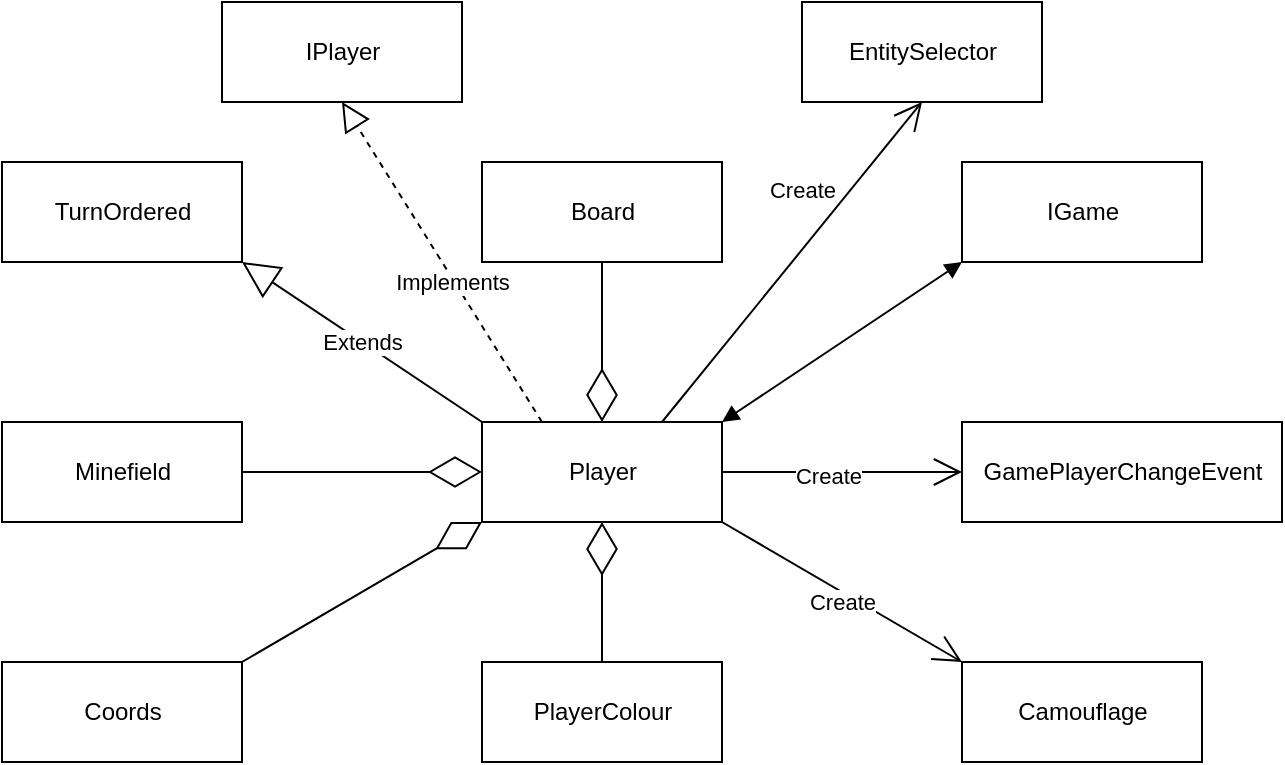 <mxfile version="14.4.9" type="github">
  <diagram id="C5RBs43oDa-KdzZeNtuy" name="Page-1">
    <mxGraphModel dx="1038" dy="580" grid="1" gridSize="10" guides="1" tooltips="1" connect="1" arrows="1" fold="1" page="1" pageScale="1" pageWidth="827" pageHeight="1169" math="0" shadow="0">
      <root>
        <mxCell id="WIyWlLk6GJQsqaUBKTNV-0" />
        <mxCell id="WIyWlLk6GJQsqaUBKTNV-1" parent="WIyWlLk6GJQsqaUBKTNV-0" />
        <mxCell id="D1foOzfLuy6gTg5swWMO-0" value="Player" style="html=1;" parent="WIyWlLk6GJQsqaUBKTNV-1" vertex="1">
          <mxGeometry x="360" y="320" width="120" height="50" as="geometry" />
        </mxCell>
        <mxCell id="D1foOzfLuy6gTg5swWMO-1" value="TurnOrdered" style="html=1;" parent="WIyWlLk6GJQsqaUBKTNV-1" vertex="1">
          <mxGeometry x="120" y="190" width="120" height="50" as="geometry" />
        </mxCell>
        <mxCell id="D1foOzfLuy6gTg5swWMO-2" value="IGame" style="html=1;" parent="WIyWlLk6GJQsqaUBKTNV-1" vertex="1">
          <mxGeometry x="600" y="190" width="120" height="50" as="geometry" />
        </mxCell>
        <mxCell id="D1foOzfLuy6gTg5swWMO-3" value="Board" style="html=1;" parent="WIyWlLk6GJQsqaUBKTNV-1" vertex="1">
          <mxGeometry x="360" y="190" width="120" height="50" as="geometry" />
        </mxCell>
        <mxCell id="D1foOzfLuy6gTg5swWMO-4" value="Camouflage" style="html=1;" parent="WIyWlLk6GJQsqaUBKTNV-1" vertex="1">
          <mxGeometry x="600" y="440" width="120" height="50" as="geometry" />
        </mxCell>
        <mxCell id="D1foOzfLuy6gTg5swWMO-5" value="PlayerColour" style="html=1;" parent="WIyWlLk6GJQsqaUBKTNV-1" vertex="1">
          <mxGeometry x="360" y="440" width="120" height="50" as="geometry" />
        </mxCell>
        <mxCell id="D1foOzfLuy6gTg5swWMO-6" value="Minefield" style="html=1;" parent="WIyWlLk6GJQsqaUBKTNV-1" vertex="1">
          <mxGeometry x="120" y="320" width="120" height="50" as="geometry" />
        </mxCell>
        <mxCell id="D1foOzfLuy6gTg5swWMO-7" value="GamePlayerChangeEvent" style="html=1;" parent="WIyWlLk6GJQsqaUBKTNV-1" vertex="1">
          <mxGeometry x="600" y="320" width="160" height="50" as="geometry" />
        </mxCell>
        <mxCell id="D1foOzfLuy6gTg5swWMO-8" value="" style="endArrow=open;endFill=1;endSize=12;html=1;exitX=1;exitY=0.5;exitDx=0;exitDy=0;entryX=0;entryY=0.5;entryDx=0;entryDy=0;" parent="WIyWlLk6GJQsqaUBKTNV-1" source="D1foOzfLuy6gTg5swWMO-0" target="D1foOzfLuy6gTg5swWMO-7" edge="1">
          <mxGeometry width="160" relative="1" as="geometry">
            <mxPoint x="330" y="300" as="sourcePoint" />
            <mxPoint x="490" y="300" as="targetPoint" />
          </mxGeometry>
        </mxCell>
        <mxCell id="D1foOzfLuy6gTg5swWMO-9" value="Create" style="edgeLabel;html=1;align=center;verticalAlign=middle;resizable=0;points=[];" parent="D1foOzfLuy6gTg5swWMO-8" vertex="1" connectable="0">
          <mxGeometry x="0.351" y="-2" relative="1" as="geometry">
            <mxPoint x="-28" as="offset" />
          </mxGeometry>
        </mxCell>
        <mxCell id="D1foOzfLuy6gTg5swWMO-10" value="Coords" style="html=1;" parent="WIyWlLk6GJQsqaUBKTNV-1" vertex="1">
          <mxGeometry x="120" y="440" width="120" height="50" as="geometry" />
        </mxCell>
        <mxCell id="D1foOzfLuy6gTg5swWMO-11" value="EntitySelector" style="html=1;" parent="WIyWlLk6GJQsqaUBKTNV-1" vertex="1">
          <mxGeometry x="520" y="110" width="120" height="50" as="geometry" />
        </mxCell>
        <mxCell id="D1foOzfLuy6gTg5swWMO-16" value="" style="endArrow=open;endFill=1;endSize=12;html=1;exitX=1;exitY=1;exitDx=0;exitDy=0;entryX=0;entryY=0;entryDx=0;entryDy=0;" parent="WIyWlLk6GJQsqaUBKTNV-1" source="D1foOzfLuy6gTg5swWMO-0" target="D1foOzfLuy6gTg5swWMO-4" edge="1">
          <mxGeometry width="160" relative="1" as="geometry">
            <mxPoint x="414" y="400" as="sourcePoint" />
            <mxPoint x="534" y="400" as="targetPoint" />
          </mxGeometry>
        </mxCell>
        <mxCell id="D1foOzfLuy6gTg5swWMO-17" value="Create" style="edgeLabel;html=1;align=center;verticalAlign=middle;resizable=0;points=[];" parent="D1foOzfLuy6gTg5swWMO-16" vertex="1" connectable="0">
          <mxGeometry x="0.351" y="-2" relative="1" as="geometry">
            <mxPoint x="-19.94" y="-8.93" as="offset" />
          </mxGeometry>
        </mxCell>
        <mxCell id="D1foOzfLuy6gTg5swWMO-18" value="" style="endArrow=diamondThin;endFill=0;endSize=24;html=1;entryX=0.5;entryY=1;entryDx=0;entryDy=0;exitX=0.5;exitY=0;exitDx=0;exitDy=0;" parent="WIyWlLk6GJQsqaUBKTNV-1" source="D1foOzfLuy6gTg5swWMO-5" target="D1foOzfLuy6gTg5swWMO-0" edge="1">
          <mxGeometry width="160" relative="1" as="geometry">
            <mxPoint x="220" y="400" as="sourcePoint" />
            <mxPoint x="380" y="400" as="targetPoint" />
          </mxGeometry>
        </mxCell>
        <mxCell id="D1foOzfLuy6gTg5swWMO-19" value="" style="endArrow=diamondThin;endFill=0;endSize=24;html=1;entryX=0.5;entryY=0;entryDx=0;entryDy=0;exitX=0.5;exitY=1;exitDx=0;exitDy=0;" parent="WIyWlLk6GJQsqaUBKTNV-1" source="D1foOzfLuy6gTg5swWMO-3" target="D1foOzfLuy6gTg5swWMO-0" edge="1">
          <mxGeometry width="160" relative="1" as="geometry">
            <mxPoint x="330" y="300" as="sourcePoint" />
            <mxPoint x="490" y="300" as="targetPoint" />
          </mxGeometry>
        </mxCell>
        <mxCell id="D1foOzfLuy6gTg5swWMO-20" value="" style="endArrow=diamondThin;endFill=0;endSize=24;html=1;entryX=0;entryY=1;entryDx=0;entryDy=0;exitX=1;exitY=0;exitDx=0;exitDy=0;" parent="WIyWlLk6GJQsqaUBKTNV-1" source="D1foOzfLuy6gTg5swWMO-10" target="D1foOzfLuy6gTg5swWMO-0" edge="1">
          <mxGeometry width="160" relative="1" as="geometry">
            <mxPoint x="330" y="300" as="sourcePoint" />
            <mxPoint x="490" y="300" as="targetPoint" />
          </mxGeometry>
        </mxCell>
        <mxCell id="D1foOzfLuy6gTg5swWMO-21" value="Extends" style="endArrow=block;endSize=16;endFill=0;html=1;entryX=1;entryY=1;entryDx=0;entryDy=0;exitX=0;exitY=0;exitDx=0;exitDy=0;" parent="WIyWlLk6GJQsqaUBKTNV-1" source="D1foOzfLuy6gTg5swWMO-0" target="D1foOzfLuy6gTg5swWMO-1" edge="1">
          <mxGeometry width="160" relative="1" as="geometry">
            <mxPoint x="180" y="310" as="sourcePoint" />
            <mxPoint x="340" y="310" as="targetPoint" />
          </mxGeometry>
        </mxCell>
        <mxCell id="D1foOzfLuy6gTg5swWMO-22" value="" style="endArrow=diamondThin;endFill=0;endSize=24;html=1;entryX=0;entryY=0.5;entryDx=0;entryDy=0;exitX=1;exitY=0.5;exitDx=0;exitDy=0;" parent="WIyWlLk6GJQsqaUBKTNV-1" source="D1foOzfLuy6gTg5swWMO-6" target="D1foOzfLuy6gTg5swWMO-0" edge="1">
          <mxGeometry width="160" relative="1" as="geometry">
            <mxPoint x="330" y="300" as="sourcePoint" />
            <mxPoint x="490" y="300" as="targetPoint" />
          </mxGeometry>
        </mxCell>
        <mxCell id="D1foOzfLuy6gTg5swWMO-23" value="" style="endArrow=open;endFill=1;endSize=12;html=1;exitX=0.75;exitY=0;exitDx=0;exitDy=0;entryX=0.5;entryY=1;entryDx=0;entryDy=0;" parent="WIyWlLk6GJQsqaUBKTNV-1" source="D1foOzfLuy6gTg5swWMO-0" target="D1foOzfLuy6gTg5swWMO-11" edge="1">
          <mxGeometry width="160" relative="1" as="geometry">
            <mxPoint x="490" y="380" as="sourcePoint" />
            <mxPoint x="610" y="450" as="targetPoint" />
          </mxGeometry>
        </mxCell>
        <mxCell id="D1foOzfLuy6gTg5swWMO-24" value="Create" style="edgeLabel;html=1;align=center;verticalAlign=middle;resizable=0;points=[];" parent="D1foOzfLuy6gTg5swWMO-23" vertex="1" connectable="0">
          <mxGeometry x="0.351" y="-2" relative="1" as="geometry">
            <mxPoint x="-19.94" y="-8.93" as="offset" />
          </mxGeometry>
        </mxCell>
        <mxCell id="D1foOzfLuy6gTg5swWMO-25" value="" style="endArrow=block;startArrow=block;endFill=1;startFill=1;html=1;entryX=0;entryY=1;entryDx=0;entryDy=0;exitX=1;exitY=0;exitDx=0;exitDy=0;" parent="WIyWlLk6GJQsqaUBKTNV-1" source="D1foOzfLuy6gTg5swWMO-0" target="D1foOzfLuy6gTg5swWMO-2" edge="1">
          <mxGeometry width="160" relative="1" as="geometry">
            <mxPoint x="330" y="300" as="sourcePoint" />
            <mxPoint x="490" y="300" as="targetPoint" />
          </mxGeometry>
        </mxCell>
        <mxCell id="u1DuHQqWwpxJ652BJrzJ-0" value="IPlayer" style="html=1;" vertex="1" parent="WIyWlLk6GJQsqaUBKTNV-1">
          <mxGeometry x="230" y="110" width="120" height="50" as="geometry" />
        </mxCell>
        <mxCell id="u1DuHQqWwpxJ652BJrzJ-1" value="" style="endArrow=block;dashed=1;endFill=0;endSize=12;html=1;entryX=0.5;entryY=1;entryDx=0;entryDy=0;exitX=0.25;exitY=0;exitDx=0;exitDy=0;" edge="1" parent="WIyWlLk6GJQsqaUBKTNV-1" source="D1foOzfLuy6gTg5swWMO-0" target="u1DuHQqWwpxJ652BJrzJ-0">
          <mxGeometry width="160" relative="1" as="geometry">
            <mxPoint x="330" y="300" as="sourcePoint" />
            <mxPoint x="490" y="300" as="targetPoint" />
          </mxGeometry>
        </mxCell>
        <mxCell id="u1DuHQqWwpxJ652BJrzJ-2" value="Implements" style="edgeLabel;html=1;align=center;verticalAlign=middle;resizable=0;points=[];" vertex="1" connectable="0" parent="u1DuHQqWwpxJ652BJrzJ-1">
          <mxGeometry x="-0.112" y="1" relative="1" as="geometry">
            <mxPoint as="offset" />
          </mxGeometry>
        </mxCell>
      </root>
    </mxGraphModel>
  </diagram>
</mxfile>
